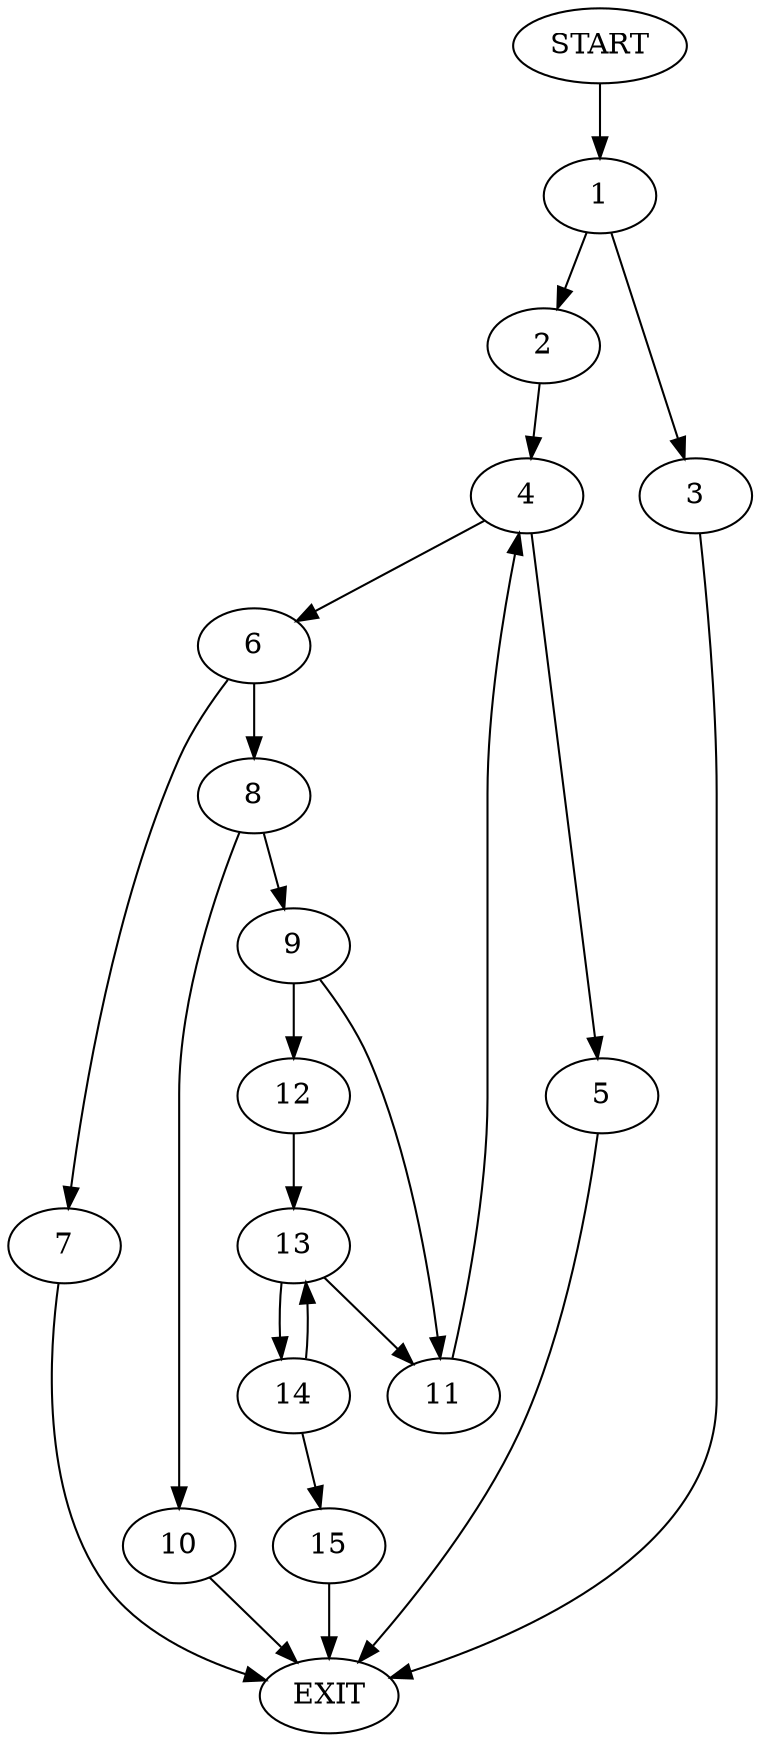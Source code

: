 digraph {
0 [label="START"]
16 [label="EXIT"]
0 -> 1
1 -> 2
1 -> 3
3 -> 16
2 -> 4
4 -> 5
4 -> 6
5 -> 16
6 -> 7
6 -> 8
7 -> 16
8 -> 9
8 -> 10
9 -> 11
9 -> 12
10 -> 16
11 -> 4
12 -> 13
13 -> 11
13 -> 14
14 -> 13
14 -> 15
15 -> 16
}
